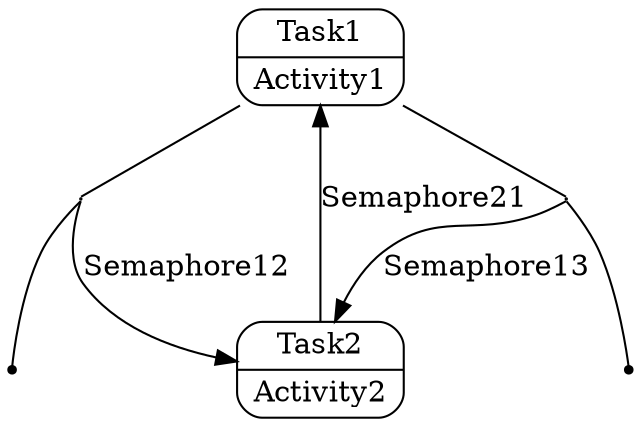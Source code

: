 digraph {
	1 [label="{Task1|Activity1}" fillcolor=white shape=record style="rounded,filled"]
	2 [label="{Task2|Activity2}" fillcolor=white shape=record style="rounded,filled"]
	Dummy0 [height=0.01 shape=point width=0.01]
	1 -> Dummy0 [arrowhead=none color=black splines=polyline]
	Dummy0 -> 2 [label=Semaphore12 color=black splines=polyline]
	Dummy1 [shape=point xlabel=""]
	Dummy0 -> Dummy1 [arrowhead=none splines=polyline]
	Dummy2 [height=0.01 shape=point width=0.01]
	1 -> Dummy2 [arrowhead=none color=black splines=polyline]
	Dummy2 -> 2 [label=Semaphore13 color=black splines=polyline]
	Dummy3 [shape=point xlabel=""]
	Dummy2 -> Dummy3 [arrowhead=none splines=polyline]
	2 -> 1 [label=Semaphore21 color=black splines=polyline]
}
